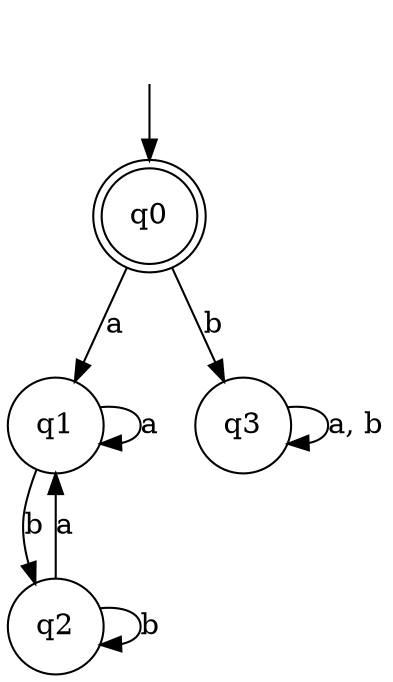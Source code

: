 digraph Automaton {

q1 [shape = circle];

q2 [shape = circle];

q3 [shape = circle];

_nil [style = invis];

q0 [shape = doublecircle];

q0 -> q3 [label = "b"];

_nil -> q0;

q1 -> q1 [label = "a"];

q3 -> q3 [label = "a, b"];

q1 -> q2 [label = "b"];

q2 -> q1 [label = "a"];

q0 -> q1 [label = "a"];

q2 -> q2 [label = "b"];

}
